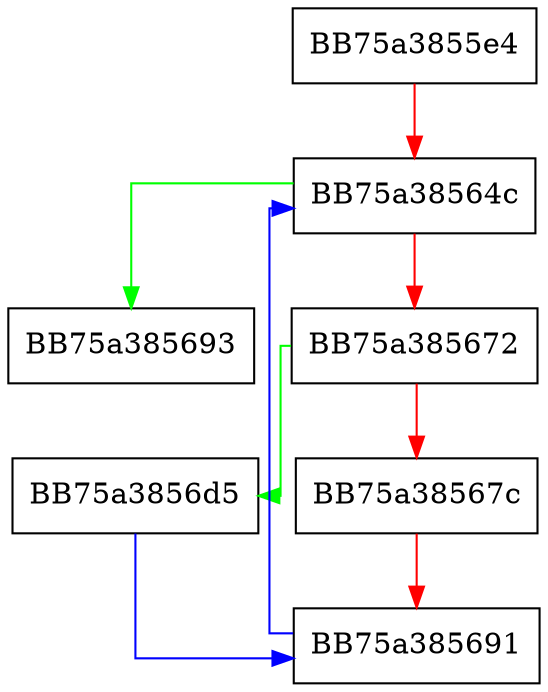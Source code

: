 digraph tokenizeConfig {
  node [shape="box"];
  graph [splines=ortho];
  BB75a3855e4 -> BB75a38564c [color="red"];
  BB75a38564c -> BB75a385693 [color="green"];
  BB75a38564c -> BB75a385672 [color="red"];
  BB75a385672 -> BB75a3856d5 [color="green"];
  BB75a385672 -> BB75a38567c [color="red"];
  BB75a38567c -> BB75a385691 [color="red"];
  BB75a385691 -> BB75a38564c [color="blue"];
  BB75a3856d5 -> BB75a385691 [color="blue"];
}
